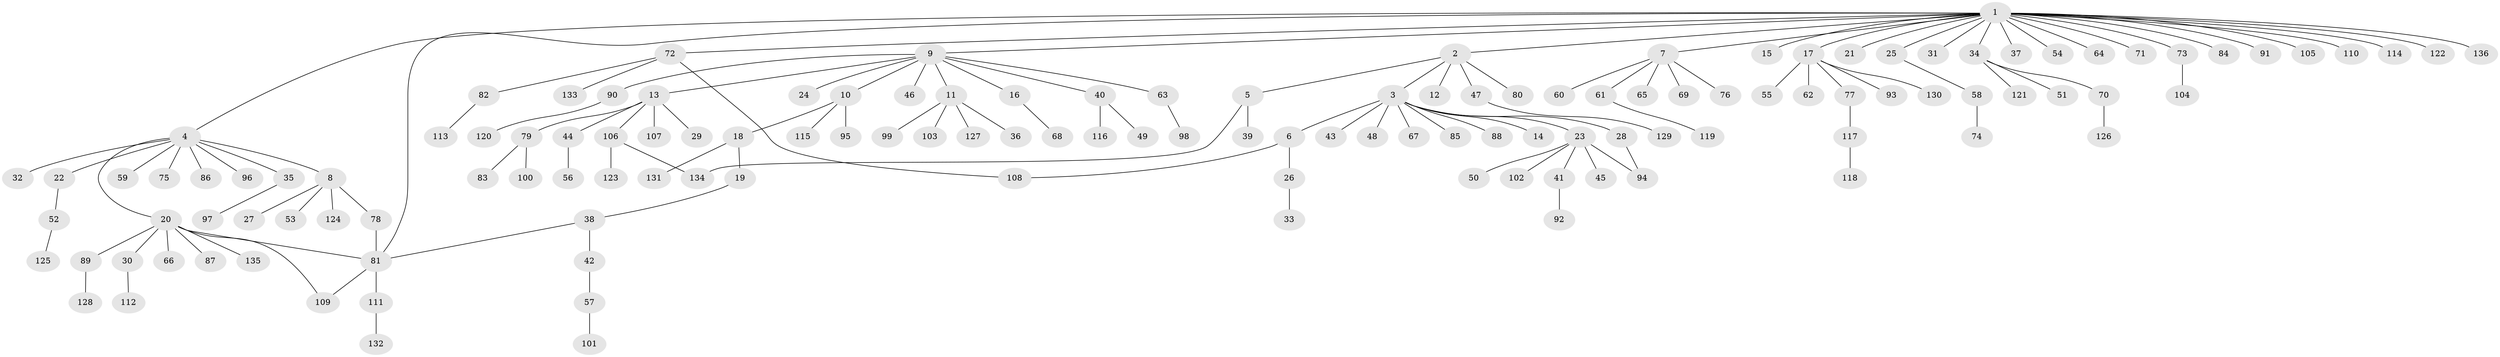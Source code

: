 // Generated by graph-tools (version 1.1) at 2025/01/03/09/25 03:01:55]
// undirected, 136 vertices, 142 edges
graph export_dot {
graph [start="1"]
  node [color=gray90,style=filled];
  1;
  2;
  3;
  4;
  5;
  6;
  7;
  8;
  9;
  10;
  11;
  12;
  13;
  14;
  15;
  16;
  17;
  18;
  19;
  20;
  21;
  22;
  23;
  24;
  25;
  26;
  27;
  28;
  29;
  30;
  31;
  32;
  33;
  34;
  35;
  36;
  37;
  38;
  39;
  40;
  41;
  42;
  43;
  44;
  45;
  46;
  47;
  48;
  49;
  50;
  51;
  52;
  53;
  54;
  55;
  56;
  57;
  58;
  59;
  60;
  61;
  62;
  63;
  64;
  65;
  66;
  67;
  68;
  69;
  70;
  71;
  72;
  73;
  74;
  75;
  76;
  77;
  78;
  79;
  80;
  81;
  82;
  83;
  84;
  85;
  86;
  87;
  88;
  89;
  90;
  91;
  92;
  93;
  94;
  95;
  96;
  97;
  98;
  99;
  100;
  101;
  102;
  103;
  104;
  105;
  106;
  107;
  108;
  109;
  110;
  111;
  112;
  113;
  114;
  115;
  116;
  117;
  118;
  119;
  120;
  121;
  122;
  123;
  124;
  125;
  126;
  127;
  128;
  129;
  130;
  131;
  132;
  133;
  134;
  135;
  136;
  1 -- 2;
  1 -- 4;
  1 -- 7;
  1 -- 9;
  1 -- 15;
  1 -- 17;
  1 -- 21;
  1 -- 25;
  1 -- 31;
  1 -- 34;
  1 -- 37;
  1 -- 54;
  1 -- 64;
  1 -- 71;
  1 -- 72;
  1 -- 73;
  1 -- 81;
  1 -- 84;
  1 -- 91;
  1 -- 105;
  1 -- 110;
  1 -- 114;
  1 -- 122;
  1 -- 136;
  2 -- 3;
  2 -- 5;
  2 -- 12;
  2 -- 47;
  2 -- 80;
  3 -- 6;
  3 -- 14;
  3 -- 23;
  3 -- 28;
  3 -- 43;
  3 -- 48;
  3 -- 67;
  3 -- 85;
  3 -- 88;
  4 -- 8;
  4 -- 20;
  4 -- 22;
  4 -- 32;
  4 -- 35;
  4 -- 59;
  4 -- 75;
  4 -- 86;
  4 -- 96;
  5 -- 39;
  5 -- 134;
  6 -- 26;
  6 -- 108;
  7 -- 60;
  7 -- 61;
  7 -- 65;
  7 -- 69;
  7 -- 76;
  8 -- 27;
  8 -- 53;
  8 -- 78;
  8 -- 124;
  9 -- 10;
  9 -- 11;
  9 -- 13;
  9 -- 16;
  9 -- 24;
  9 -- 40;
  9 -- 46;
  9 -- 63;
  9 -- 90;
  10 -- 18;
  10 -- 95;
  10 -- 115;
  11 -- 36;
  11 -- 99;
  11 -- 103;
  11 -- 127;
  13 -- 29;
  13 -- 44;
  13 -- 79;
  13 -- 106;
  13 -- 107;
  16 -- 68;
  17 -- 55;
  17 -- 62;
  17 -- 77;
  17 -- 93;
  17 -- 130;
  18 -- 19;
  18 -- 131;
  19 -- 38;
  20 -- 30;
  20 -- 66;
  20 -- 81;
  20 -- 87;
  20 -- 89;
  20 -- 109;
  20 -- 135;
  22 -- 52;
  23 -- 41;
  23 -- 45;
  23 -- 50;
  23 -- 94;
  23 -- 102;
  25 -- 58;
  26 -- 33;
  28 -- 94;
  30 -- 112;
  34 -- 51;
  34 -- 70;
  34 -- 121;
  35 -- 97;
  38 -- 42;
  38 -- 81;
  40 -- 49;
  40 -- 116;
  41 -- 92;
  42 -- 57;
  44 -- 56;
  47 -- 129;
  52 -- 125;
  57 -- 101;
  58 -- 74;
  61 -- 119;
  63 -- 98;
  70 -- 126;
  72 -- 82;
  72 -- 108;
  72 -- 133;
  73 -- 104;
  77 -- 117;
  78 -- 81;
  79 -- 83;
  79 -- 100;
  81 -- 109;
  81 -- 111;
  82 -- 113;
  89 -- 128;
  90 -- 120;
  106 -- 123;
  106 -- 134;
  111 -- 132;
  117 -- 118;
}
